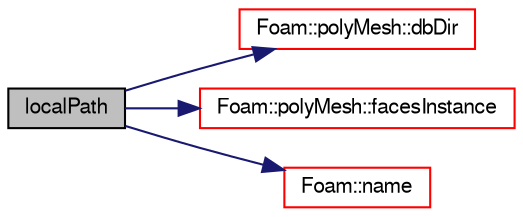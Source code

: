 digraph "localPath"
{
  bgcolor="transparent";
  edge [fontname="FreeSans",fontsize="10",labelfontname="FreeSans",labelfontsize="10"];
  node [fontname="FreeSans",fontsize="10",shape=record];
  rankdir="LR";
  Node1400 [label="localPath",height=0.2,width=0.4,color="black", fillcolor="grey75", style="filled", fontcolor="black"];
  Node1400 -> Node1401 [color="midnightblue",fontsize="10",style="solid",fontname="FreeSans"];
  Node1401 [label="Foam::polyMesh::dbDir",height=0.2,width=0.4,color="red",URL="$a27410.html#a512ba0ea18ed10e111d17d5349600de7",tooltip="Override the objectRegistry dbDir for a single-region case. "];
  Node1400 -> Node1750 [color="midnightblue",fontsize="10",style="solid",fontname="FreeSans"];
  Node1750 [label="Foam::polyMesh::facesInstance",height=0.2,width=0.4,color="red",URL="$a27410.html#a10996bb0856e3630cd8cfb5a803e00fa",tooltip="Return the current instance directory for faces. "];
  Node1400 -> Node1450 [color="midnightblue",fontsize="10",style="solid",fontname="FreeSans"];
  Node1450 [label="Foam::name",height=0.2,width=0.4,color="red",URL="$a21124.html#adcb0df2bd4953cb6bb390272d8263c3a",tooltip="Return a string representation of a complex. "];
}

